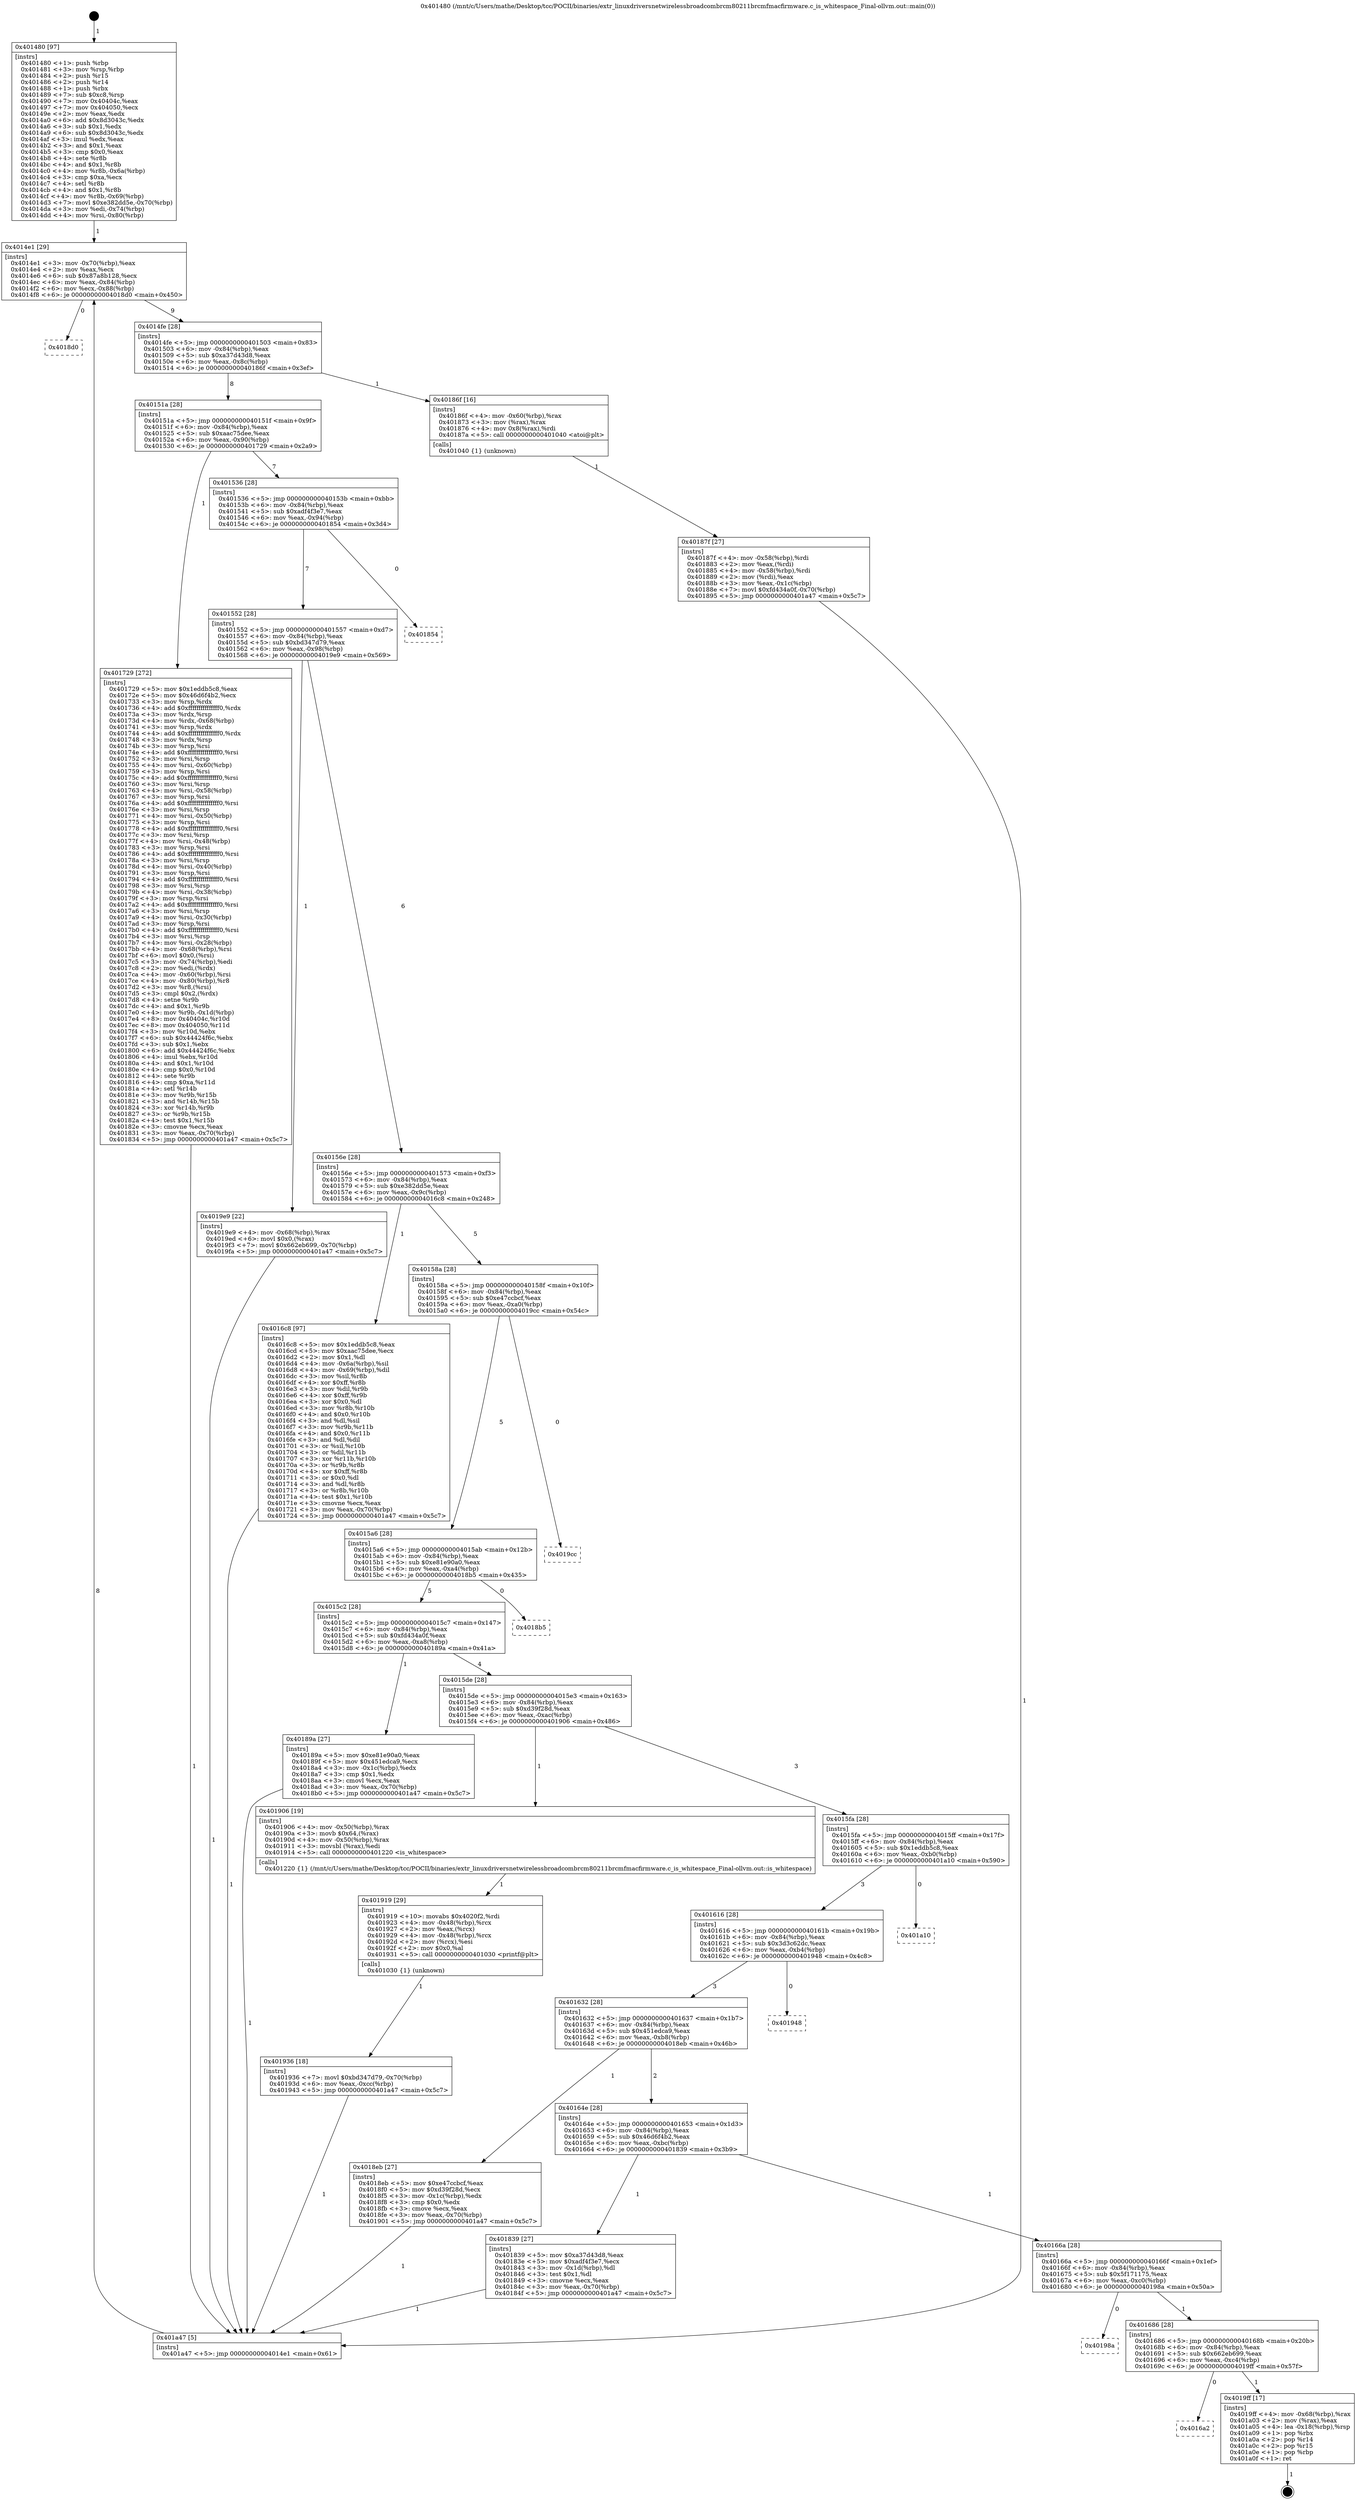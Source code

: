 digraph "0x401480" {
  label = "0x401480 (/mnt/c/Users/mathe/Desktop/tcc/POCII/binaries/extr_linuxdriversnetwirelessbroadcombrcm80211brcmfmacfirmware.c_is_whitespace_Final-ollvm.out::main(0))"
  labelloc = "t"
  node[shape=record]

  Entry [label="",width=0.3,height=0.3,shape=circle,fillcolor=black,style=filled]
  "0x4014e1" [label="{
     0x4014e1 [29]\l
     | [instrs]\l
     &nbsp;&nbsp;0x4014e1 \<+3\>: mov -0x70(%rbp),%eax\l
     &nbsp;&nbsp;0x4014e4 \<+2\>: mov %eax,%ecx\l
     &nbsp;&nbsp;0x4014e6 \<+6\>: sub $0x87a8b128,%ecx\l
     &nbsp;&nbsp;0x4014ec \<+6\>: mov %eax,-0x84(%rbp)\l
     &nbsp;&nbsp;0x4014f2 \<+6\>: mov %ecx,-0x88(%rbp)\l
     &nbsp;&nbsp;0x4014f8 \<+6\>: je 00000000004018d0 \<main+0x450\>\l
  }"]
  "0x4018d0" [label="{
     0x4018d0\l
  }", style=dashed]
  "0x4014fe" [label="{
     0x4014fe [28]\l
     | [instrs]\l
     &nbsp;&nbsp;0x4014fe \<+5\>: jmp 0000000000401503 \<main+0x83\>\l
     &nbsp;&nbsp;0x401503 \<+6\>: mov -0x84(%rbp),%eax\l
     &nbsp;&nbsp;0x401509 \<+5\>: sub $0xa37d43d8,%eax\l
     &nbsp;&nbsp;0x40150e \<+6\>: mov %eax,-0x8c(%rbp)\l
     &nbsp;&nbsp;0x401514 \<+6\>: je 000000000040186f \<main+0x3ef\>\l
  }"]
  Exit [label="",width=0.3,height=0.3,shape=circle,fillcolor=black,style=filled,peripheries=2]
  "0x40186f" [label="{
     0x40186f [16]\l
     | [instrs]\l
     &nbsp;&nbsp;0x40186f \<+4\>: mov -0x60(%rbp),%rax\l
     &nbsp;&nbsp;0x401873 \<+3\>: mov (%rax),%rax\l
     &nbsp;&nbsp;0x401876 \<+4\>: mov 0x8(%rax),%rdi\l
     &nbsp;&nbsp;0x40187a \<+5\>: call 0000000000401040 \<atoi@plt\>\l
     | [calls]\l
     &nbsp;&nbsp;0x401040 \{1\} (unknown)\l
  }"]
  "0x40151a" [label="{
     0x40151a [28]\l
     | [instrs]\l
     &nbsp;&nbsp;0x40151a \<+5\>: jmp 000000000040151f \<main+0x9f\>\l
     &nbsp;&nbsp;0x40151f \<+6\>: mov -0x84(%rbp),%eax\l
     &nbsp;&nbsp;0x401525 \<+5\>: sub $0xaac75dee,%eax\l
     &nbsp;&nbsp;0x40152a \<+6\>: mov %eax,-0x90(%rbp)\l
     &nbsp;&nbsp;0x401530 \<+6\>: je 0000000000401729 \<main+0x2a9\>\l
  }"]
  "0x4016a2" [label="{
     0x4016a2\l
  }", style=dashed]
  "0x401729" [label="{
     0x401729 [272]\l
     | [instrs]\l
     &nbsp;&nbsp;0x401729 \<+5\>: mov $0x1eddb5c8,%eax\l
     &nbsp;&nbsp;0x40172e \<+5\>: mov $0x46d6f4b2,%ecx\l
     &nbsp;&nbsp;0x401733 \<+3\>: mov %rsp,%rdx\l
     &nbsp;&nbsp;0x401736 \<+4\>: add $0xfffffffffffffff0,%rdx\l
     &nbsp;&nbsp;0x40173a \<+3\>: mov %rdx,%rsp\l
     &nbsp;&nbsp;0x40173d \<+4\>: mov %rdx,-0x68(%rbp)\l
     &nbsp;&nbsp;0x401741 \<+3\>: mov %rsp,%rdx\l
     &nbsp;&nbsp;0x401744 \<+4\>: add $0xfffffffffffffff0,%rdx\l
     &nbsp;&nbsp;0x401748 \<+3\>: mov %rdx,%rsp\l
     &nbsp;&nbsp;0x40174b \<+3\>: mov %rsp,%rsi\l
     &nbsp;&nbsp;0x40174e \<+4\>: add $0xfffffffffffffff0,%rsi\l
     &nbsp;&nbsp;0x401752 \<+3\>: mov %rsi,%rsp\l
     &nbsp;&nbsp;0x401755 \<+4\>: mov %rsi,-0x60(%rbp)\l
     &nbsp;&nbsp;0x401759 \<+3\>: mov %rsp,%rsi\l
     &nbsp;&nbsp;0x40175c \<+4\>: add $0xfffffffffffffff0,%rsi\l
     &nbsp;&nbsp;0x401760 \<+3\>: mov %rsi,%rsp\l
     &nbsp;&nbsp;0x401763 \<+4\>: mov %rsi,-0x58(%rbp)\l
     &nbsp;&nbsp;0x401767 \<+3\>: mov %rsp,%rsi\l
     &nbsp;&nbsp;0x40176a \<+4\>: add $0xfffffffffffffff0,%rsi\l
     &nbsp;&nbsp;0x40176e \<+3\>: mov %rsi,%rsp\l
     &nbsp;&nbsp;0x401771 \<+4\>: mov %rsi,-0x50(%rbp)\l
     &nbsp;&nbsp;0x401775 \<+3\>: mov %rsp,%rsi\l
     &nbsp;&nbsp;0x401778 \<+4\>: add $0xfffffffffffffff0,%rsi\l
     &nbsp;&nbsp;0x40177c \<+3\>: mov %rsi,%rsp\l
     &nbsp;&nbsp;0x40177f \<+4\>: mov %rsi,-0x48(%rbp)\l
     &nbsp;&nbsp;0x401783 \<+3\>: mov %rsp,%rsi\l
     &nbsp;&nbsp;0x401786 \<+4\>: add $0xfffffffffffffff0,%rsi\l
     &nbsp;&nbsp;0x40178a \<+3\>: mov %rsi,%rsp\l
     &nbsp;&nbsp;0x40178d \<+4\>: mov %rsi,-0x40(%rbp)\l
     &nbsp;&nbsp;0x401791 \<+3\>: mov %rsp,%rsi\l
     &nbsp;&nbsp;0x401794 \<+4\>: add $0xfffffffffffffff0,%rsi\l
     &nbsp;&nbsp;0x401798 \<+3\>: mov %rsi,%rsp\l
     &nbsp;&nbsp;0x40179b \<+4\>: mov %rsi,-0x38(%rbp)\l
     &nbsp;&nbsp;0x40179f \<+3\>: mov %rsp,%rsi\l
     &nbsp;&nbsp;0x4017a2 \<+4\>: add $0xfffffffffffffff0,%rsi\l
     &nbsp;&nbsp;0x4017a6 \<+3\>: mov %rsi,%rsp\l
     &nbsp;&nbsp;0x4017a9 \<+4\>: mov %rsi,-0x30(%rbp)\l
     &nbsp;&nbsp;0x4017ad \<+3\>: mov %rsp,%rsi\l
     &nbsp;&nbsp;0x4017b0 \<+4\>: add $0xfffffffffffffff0,%rsi\l
     &nbsp;&nbsp;0x4017b4 \<+3\>: mov %rsi,%rsp\l
     &nbsp;&nbsp;0x4017b7 \<+4\>: mov %rsi,-0x28(%rbp)\l
     &nbsp;&nbsp;0x4017bb \<+4\>: mov -0x68(%rbp),%rsi\l
     &nbsp;&nbsp;0x4017bf \<+6\>: movl $0x0,(%rsi)\l
     &nbsp;&nbsp;0x4017c5 \<+3\>: mov -0x74(%rbp),%edi\l
     &nbsp;&nbsp;0x4017c8 \<+2\>: mov %edi,(%rdx)\l
     &nbsp;&nbsp;0x4017ca \<+4\>: mov -0x60(%rbp),%rsi\l
     &nbsp;&nbsp;0x4017ce \<+4\>: mov -0x80(%rbp),%r8\l
     &nbsp;&nbsp;0x4017d2 \<+3\>: mov %r8,(%rsi)\l
     &nbsp;&nbsp;0x4017d5 \<+3\>: cmpl $0x2,(%rdx)\l
     &nbsp;&nbsp;0x4017d8 \<+4\>: setne %r9b\l
     &nbsp;&nbsp;0x4017dc \<+4\>: and $0x1,%r9b\l
     &nbsp;&nbsp;0x4017e0 \<+4\>: mov %r9b,-0x1d(%rbp)\l
     &nbsp;&nbsp;0x4017e4 \<+8\>: mov 0x40404c,%r10d\l
     &nbsp;&nbsp;0x4017ec \<+8\>: mov 0x404050,%r11d\l
     &nbsp;&nbsp;0x4017f4 \<+3\>: mov %r10d,%ebx\l
     &nbsp;&nbsp;0x4017f7 \<+6\>: sub $0x44424f6c,%ebx\l
     &nbsp;&nbsp;0x4017fd \<+3\>: sub $0x1,%ebx\l
     &nbsp;&nbsp;0x401800 \<+6\>: add $0x44424f6c,%ebx\l
     &nbsp;&nbsp;0x401806 \<+4\>: imul %ebx,%r10d\l
     &nbsp;&nbsp;0x40180a \<+4\>: and $0x1,%r10d\l
     &nbsp;&nbsp;0x40180e \<+4\>: cmp $0x0,%r10d\l
     &nbsp;&nbsp;0x401812 \<+4\>: sete %r9b\l
     &nbsp;&nbsp;0x401816 \<+4\>: cmp $0xa,%r11d\l
     &nbsp;&nbsp;0x40181a \<+4\>: setl %r14b\l
     &nbsp;&nbsp;0x40181e \<+3\>: mov %r9b,%r15b\l
     &nbsp;&nbsp;0x401821 \<+3\>: and %r14b,%r15b\l
     &nbsp;&nbsp;0x401824 \<+3\>: xor %r14b,%r9b\l
     &nbsp;&nbsp;0x401827 \<+3\>: or %r9b,%r15b\l
     &nbsp;&nbsp;0x40182a \<+4\>: test $0x1,%r15b\l
     &nbsp;&nbsp;0x40182e \<+3\>: cmovne %ecx,%eax\l
     &nbsp;&nbsp;0x401831 \<+3\>: mov %eax,-0x70(%rbp)\l
     &nbsp;&nbsp;0x401834 \<+5\>: jmp 0000000000401a47 \<main+0x5c7\>\l
  }"]
  "0x401536" [label="{
     0x401536 [28]\l
     | [instrs]\l
     &nbsp;&nbsp;0x401536 \<+5\>: jmp 000000000040153b \<main+0xbb\>\l
     &nbsp;&nbsp;0x40153b \<+6\>: mov -0x84(%rbp),%eax\l
     &nbsp;&nbsp;0x401541 \<+5\>: sub $0xadf4f3e7,%eax\l
     &nbsp;&nbsp;0x401546 \<+6\>: mov %eax,-0x94(%rbp)\l
     &nbsp;&nbsp;0x40154c \<+6\>: je 0000000000401854 \<main+0x3d4\>\l
  }"]
  "0x4019ff" [label="{
     0x4019ff [17]\l
     | [instrs]\l
     &nbsp;&nbsp;0x4019ff \<+4\>: mov -0x68(%rbp),%rax\l
     &nbsp;&nbsp;0x401a03 \<+2\>: mov (%rax),%eax\l
     &nbsp;&nbsp;0x401a05 \<+4\>: lea -0x18(%rbp),%rsp\l
     &nbsp;&nbsp;0x401a09 \<+1\>: pop %rbx\l
     &nbsp;&nbsp;0x401a0a \<+2\>: pop %r14\l
     &nbsp;&nbsp;0x401a0c \<+2\>: pop %r15\l
     &nbsp;&nbsp;0x401a0e \<+1\>: pop %rbp\l
     &nbsp;&nbsp;0x401a0f \<+1\>: ret\l
  }"]
  "0x401854" [label="{
     0x401854\l
  }", style=dashed]
  "0x401552" [label="{
     0x401552 [28]\l
     | [instrs]\l
     &nbsp;&nbsp;0x401552 \<+5\>: jmp 0000000000401557 \<main+0xd7\>\l
     &nbsp;&nbsp;0x401557 \<+6\>: mov -0x84(%rbp),%eax\l
     &nbsp;&nbsp;0x40155d \<+5\>: sub $0xbd347d79,%eax\l
     &nbsp;&nbsp;0x401562 \<+6\>: mov %eax,-0x98(%rbp)\l
     &nbsp;&nbsp;0x401568 \<+6\>: je 00000000004019e9 \<main+0x569\>\l
  }"]
  "0x401686" [label="{
     0x401686 [28]\l
     | [instrs]\l
     &nbsp;&nbsp;0x401686 \<+5\>: jmp 000000000040168b \<main+0x20b\>\l
     &nbsp;&nbsp;0x40168b \<+6\>: mov -0x84(%rbp),%eax\l
     &nbsp;&nbsp;0x401691 \<+5\>: sub $0x662eb699,%eax\l
     &nbsp;&nbsp;0x401696 \<+6\>: mov %eax,-0xc4(%rbp)\l
     &nbsp;&nbsp;0x40169c \<+6\>: je 00000000004019ff \<main+0x57f\>\l
  }"]
  "0x4019e9" [label="{
     0x4019e9 [22]\l
     | [instrs]\l
     &nbsp;&nbsp;0x4019e9 \<+4\>: mov -0x68(%rbp),%rax\l
     &nbsp;&nbsp;0x4019ed \<+6\>: movl $0x0,(%rax)\l
     &nbsp;&nbsp;0x4019f3 \<+7\>: movl $0x662eb699,-0x70(%rbp)\l
     &nbsp;&nbsp;0x4019fa \<+5\>: jmp 0000000000401a47 \<main+0x5c7\>\l
  }"]
  "0x40156e" [label="{
     0x40156e [28]\l
     | [instrs]\l
     &nbsp;&nbsp;0x40156e \<+5\>: jmp 0000000000401573 \<main+0xf3\>\l
     &nbsp;&nbsp;0x401573 \<+6\>: mov -0x84(%rbp),%eax\l
     &nbsp;&nbsp;0x401579 \<+5\>: sub $0xe382dd5e,%eax\l
     &nbsp;&nbsp;0x40157e \<+6\>: mov %eax,-0x9c(%rbp)\l
     &nbsp;&nbsp;0x401584 \<+6\>: je 00000000004016c8 \<main+0x248\>\l
  }"]
  "0x40198a" [label="{
     0x40198a\l
  }", style=dashed]
  "0x4016c8" [label="{
     0x4016c8 [97]\l
     | [instrs]\l
     &nbsp;&nbsp;0x4016c8 \<+5\>: mov $0x1eddb5c8,%eax\l
     &nbsp;&nbsp;0x4016cd \<+5\>: mov $0xaac75dee,%ecx\l
     &nbsp;&nbsp;0x4016d2 \<+2\>: mov $0x1,%dl\l
     &nbsp;&nbsp;0x4016d4 \<+4\>: mov -0x6a(%rbp),%sil\l
     &nbsp;&nbsp;0x4016d8 \<+4\>: mov -0x69(%rbp),%dil\l
     &nbsp;&nbsp;0x4016dc \<+3\>: mov %sil,%r8b\l
     &nbsp;&nbsp;0x4016df \<+4\>: xor $0xff,%r8b\l
     &nbsp;&nbsp;0x4016e3 \<+3\>: mov %dil,%r9b\l
     &nbsp;&nbsp;0x4016e6 \<+4\>: xor $0xff,%r9b\l
     &nbsp;&nbsp;0x4016ea \<+3\>: xor $0x0,%dl\l
     &nbsp;&nbsp;0x4016ed \<+3\>: mov %r8b,%r10b\l
     &nbsp;&nbsp;0x4016f0 \<+4\>: and $0x0,%r10b\l
     &nbsp;&nbsp;0x4016f4 \<+3\>: and %dl,%sil\l
     &nbsp;&nbsp;0x4016f7 \<+3\>: mov %r9b,%r11b\l
     &nbsp;&nbsp;0x4016fa \<+4\>: and $0x0,%r11b\l
     &nbsp;&nbsp;0x4016fe \<+3\>: and %dl,%dil\l
     &nbsp;&nbsp;0x401701 \<+3\>: or %sil,%r10b\l
     &nbsp;&nbsp;0x401704 \<+3\>: or %dil,%r11b\l
     &nbsp;&nbsp;0x401707 \<+3\>: xor %r11b,%r10b\l
     &nbsp;&nbsp;0x40170a \<+3\>: or %r9b,%r8b\l
     &nbsp;&nbsp;0x40170d \<+4\>: xor $0xff,%r8b\l
     &nbsp;&nbsp;0x401711 \<+3\>: or $0x0,%dl\l
     &nbsp;&nbsp;0x401714 \<+3\>: and %dl,%r8b\l
     &nbsp;&nbsp;0x401717 \<+3\>: or %r8b,%r10b\l
     &nbsp;&nbsp;0x40171a \<+4\>: test $0x1,%r10b\l
     &nbsp;&nbsp;0x40171e \<+3\>: cmovne %ecx,%eax\l
     &nbsp;&nbsp;0x401721 \<+3\>: mov %eax,-0x70(%rbp)\l
     &nbsp;&nbsp;0x401724 \<+5\>: jmp 0000000000401a47 \<main+0x5c7\>\l
  }"]
  "0x40158a" [label="{
     0x40158a [28]\l
     | [instrs]\l
     &nbsp;&nbsp;0x40158a \<+5\>: jmp 000000000040158f \<main+0x10f\>\l
     &nbsp;&nbsp;0x40158f \<+6\>: mov -0x84(%rbp),%eax\l
     &nbsp;&nbsp;0x401595 \<+5\>: sub $0xe47ccbcf,%eax\l
     &nbsp;&nbsp;0x40159a \<+6\>: mov %eax,-0xa0(%rbp)\l
     &nbsp;&nbsp;0x4015a0 \<+6\>: je 00000000004019cc \<main+0x54c\>\l
  }"]
  "0x401a47" [label="{
     0x401a47 [5]\l
     | [instrs]\l
     &nbsp;&nbsp;0x401a47 \<+5\>: jmp 00000000004014e1 \<main+0x61\>\l
  }"]
  "0x401480" [label="{
     0x401480 [97]\l
     | [instrs]\l
     &nbsp;&nbsp;0x401480 \<+1\>: push %rbp\l
     &nbsp;&nbsp;0x401481 \<+3\>: mov %rsp,%rbp\l
     &nbsp;&nbsp;0x401484 \<+2\>: push %r15\l
     &nbsp;&nbsp;0x401486 \<+2\>: push %r14\l
     &nbsp;&nbsp;0x401488 \<+1\>: push %rbx\l
     &nbsp;&nbsp;0x401489 \<+7\>: sub $0xc8,%rsp\l
     &nbsp;&nbsp;0x401490 \<+7\>: mov 0x40404c,%eax\l
     &nbsp;&nbsp;0x401497 \<+7\>: mov 0x404050,%ecx\l
     &nbsp;&nbsp;0x40149e \<+2\>: mov %eax,%edx\l
     &nbsp;&nbsp;0x4014a0 \<+6\>: add $0x8d3043c,%edx\l
     &nbsp;&nbsp;0x4014a6 \<+3\>: sub $0x1,%edx\l
     &nbsp;&nbsp;0x4014a9 \<+6\>: sub $0x8d3043c,%edx\l
     &nbsp;&nbsp;0x4014af \<+3\>: imul %edx,%eax\l
     &nbsp;&nbsp;0x4014b2 \<+3\>: and $0x1,%eax\l
     &nbsp;&nbsp;0x4014b5 \<+3\>: cmp $0x0,%eax\l
     &nbsp;&nbsp;0x4014b8 \<+4\>: sete %r8b\l
     &nbsp;&nbsp;0x4014bc \<+4\>: and $0x1,%r8b\l
     &nbsp;&nbsp;0x4014c0 \<+4\>: mov %r8b,-0x6a(%rbp)\l
     &nbsp;&nbsp;0x4014c4 \<+3\>: cmp $0xa,%ecx\l
     &nbsp;&nbsp;0x4014c7 \<+4\>: setl %r8b\l
     &nbsp;&nbsp;0x4014cb \<+4\>: and $0x1,%r8b\l
     &nbsp;&nbsp;0x4014cf \<+4\>: mov %r8b,-0x69(%rbp)\l
     &nbsp;&nbsp;0x4014d3 \<+7\>: movl $0xe382dd5e,-0x70(%rbp)\l
     &nbsp;&nbsp;0x4014da \<+3\>: mov %edi,-0x74(%rbp)\l
     &nbsp;&nbsp;0x4014dd \<+4\>: mov %rsi,-0x80(%rbp)\l
  }"]
  "0x401936" [label="{
     0x401936 [18]\l
     | [instrs]\l
     &nbsp;&nbsp;0x401936 \<+7\>: movl $0xbd347d79,-0x70(%rbp)\l
     &nbsp;&nbsp;0x40193d \<+6\>: mov %eax,-0xcc(%rbp)\l
     &nbsp;&nbsp;0x401943 \<+5\>: jmp 0000000000401a47 \<main+0x5c7\>\l
  }"]
  "0x401919" [label="{
     0x401919 [29]\l
     | [instrs]\l
     &nbsp;&nbsp;0x401919 \<+10\>: movabs $0x4020f2,%rdi\l
     &nbsp;&nbsp;0x401923 \<+4\>: mov -0x48(%rbp),%rcx\l
     &nbsp;&nbsp;0x401927 \<+2\>: mov %eax,(%rcx)\l
     &nbsp;&nbsp;0x401929 \<+4\>: mov -0x48(%rbp),%rcx\l
     &nbsp;&nbsp;0x40192d \<+2\>: mov (%rcx),%esi\l
     &nbsp;&nbsp;0x40192f \<+2\>: mov $0x0,%al\l
     &nbsp;&nbsp;0x401931 \<+5\>: call 0000000000401030 \<printf@plt\>\l
     | [calls]\l
     &nbsp;&nbsp;0x401030 \{1\} (unknown)\l
  }"]
  "0x4019cc" [label="{
     0x4019cc\l
  }", style=dashed]
  "0x4015a6" [label="{
     0x4015a6 [28]\l
     | [instrs]\l
     &nbsp;&nbsp;0x4015a6 \<+5\>: jmp 00000000004015ab \<main+0x12b\>\l
     &nbsp;&nbsp;0x4015ab \<+6\>: mov -0x84(%rbp),%eax\l
     &nbsp;&nbsp;0x4015b1 \<+5\>: sub $0xe81e90a0,%eax\l
     &nbsp;&nbsp;0x4015b6 \<+6\>: mov %eax,-0xa4(%rbp)\l
     &nbsp;&nbsp;0x4015bc \<+6\>: je 00000000004018b5 \<main+0x435\>\l
  }"]
  "0x40187f" [label="{
     0x40187f [27]\l
     | [instrs]\l
     &nbsp;&nbsp;0x40187f \<+4\>: mov -0x58(%rbp),%rdi\l
     &nbsp;&nbsp;0x401883 \<+2\>: mov %eax,(%rdi)\l
     &nbsp;&nbsp;0x401885 \<+4\>: mov -0x58(%rbp),%rdi\l
     &nbsp;&nbsp;0x401889 \<+2\>: mov (%rdi),%eax\l
     &nbsp;&nbsp;0x40188b \<+3\>: mov %eax,-0x1c(%rbp)\l
     &nbsp;&nbsp;0x40188e \<+7\>: movl $0xfd434a0f,-0x70(%rbp)\l
     &nbsp;&nbsp;0x401895 \<+5\>: jmp 0000000000401a47 \<main+0x5c7\>\l
  }"]
  "0x4018b5" [label="{
     0x4018b5\l
  }", style=dashed]
  "0x4015c2" [label="{
     0x4015c2 [28]\l
     | [instrs]\l
     &nbsp;&nbsp;0x4015c2 \<+5\>: jmp 00000000004015c7 \<main+0x147\>\l
     &nbsp;&nbsp;0x4015c7 \<+6\>: mov -0x84(%rbp),%eax\l
     &nbsp;&nbsp;0x4015cd \<+5\>: sub $0xfd434a0f,%eax\l
     &nbsp;&nbsp;0x4015d2 \<+6\>: mov %eax,-0xa8(%rbp)\l
     &nbsp;&nbsp;0x4015d8 \<+6\>: je 000000000040189a \<main+0x41a\>\l
  }"]
  "0x40166a" [label="{
     0x40166a [28]\l
     | [instrs]\l
     &nbsp;&nbsp;0x40166a \<+5\>: jmp 000000000040166f \<main+0x1ef\>\l
     &nbsp;&nbsp;0x40166f \<+6\>: mov -0x84(%rbp),%eax\l
     &nbsp;&nbsp;0x401675 \<+5\>: sub $0x5f171175,%eax\l
     &nbsp;&nbsp;0x40167a \<+6\>: mov %eax,-0xc0(%rbp)\l
     &nbsp;&nbsp;0x401680 \<+6\>: je 000000000040198a \<main+0x50a\>\l
  }"]
  "0x40189a" [label="{
     0x40189a [27]\l
     | [instrs]\l
     &nbsp;&nbsp;0x40189a \<+5\>: mov $0xe81e90a0,%eax\l
     &nbsp;&nbsp;0x40189f \<+5\>: mov $0x451edca9,%ecx\l
     &nbsp;&nbsp;0x4018a4 \<+3\>: mov -0x1c(%rbp),%edx\l
     &nbsp;&nbsp;0x4018a7 \<+3\>: cmp $0x1,%edx\l
     &nbsp;&nbsp;0x4018aa \<+3\>: cmovl %ecx,%eax\l
     &nbsp;&nbsp;0x4018ad \<+3\>: mov %eax,-0x70(%rbp)\l
     &nbsp;&nbsp;0x4018b0 \<+5\>: jmp 0000000000401a47 \<main+0x5c7\>\l
  }"]
  "0x4015de" [label="{
     0x4015de [28]\l
     | [instrs]\l
     &nbsp;&nbsp;0x4015de \<+5\>: jmp 00000000004015e3 \<main+0x163\>\l
     &nbsp;&nbsp;0x4015e3 \<+6\>: mov -0x84(%rbp),%eax\l
     &nbsp;&nbsp;0x4015e9 \<+5\>: sub $0xd39f28d,%eax\l
     &nbsp;&nbsp;0x4015ee \<+6\>: mov %eax,-0xac(%rbp)\l
     &nbsp;&nbsp;0x4015f4 \<+6\>: je 0000000000401906 \<main+0x486\>\l
  }"]
  "0x401839" [label="{
     0x401839 [27]\l
     | [instrs]\l
     &nbsp;&nbsp;0x401839 \<+5\>: mov $0xa37d43d8,%eax\l
     &nbsp;&nbsp;0x40183e \<+5\>: mov $0xadf4f3e7,%ecx\l
     &nbsp;&nbsp;0x401843 \<+3\>: mov -0x1d(%rbp),%dl\l
     &nbsp;&nbsp;0x401846 \<+3\>: test $0x1,%dl\l
     &nbsp;&nbsp;0x401849 \<+3\>: cmovne %ecx,%eax\l
     &nbsp;&nbsp;0x40184c \<+3\>: mov %eax,-0x70(%rbp)\l
     &nbsp;&nbsp;0x40184f \<+5\>: jmp 0000000000401a47 \<main+0x5c7\>\l
  }"]
  "0x401906" [label="{
     0x401906 [19]\l
     | [instrs]\l
     &nbsp;&nbsp;0x401906 \<+4\>: mov -0x50(%rbp),%rax\l
     &nbsp;&nbsp;0x40190a \<+3\>: movb $0x64,(%rax)\l
     &nbsp;&nbsp;0x40190d \<+4\>: mov -0x50(%rbp),%rax\l
     &nbsp;&nbsp;0x401911 \<+3\>: movsbl (%rax),%edi\l
     &nbsp;&nbsp;0x401914 \<+5\>: call 0000000000401220 \<is_whitespace\>\l
     | [calls]\l
     &nbsp;&nbsp;0x401220 \{1\} (/mnt/c/Users/mathe/Desktop/tcc/POCII/binaries/extr_linuxdriversnetwirelessbroadcombrcm80211brcmfmacfirmware.c_is_whitespace_Final-ollvm.out::is_whitespace)\l
  }"]
  "0x4015fa" [label="{
     0x4015fa [28]\l
     | [instrs]\l
     &nbsp;&nbsp;0x4015fa \<+5\>: jmp 00000000004015ff \<main+0x17f\>\l
     &nbsp;&nbsp;0x4015ff \<+6\>: mov -0x84(%rbp),%eax\l
     &nbsp;&nbsp;0x401605 \<+5\>: sub $0x1eddb5c8,%eax\l
     &nbsp;&nbsp;0x40160a \<+6\>: mov %eax,-0xb0(%rbp)\l
     &nbsp;&nbsp;0x401610 \<+6\>: je 0000000000401a10 \<main+0x590\>\l
  }"]
  "0x40164e" [label="{
     0x40164e [28]\l
     | [instrs]\l
     &nbsp;&nbsp;0x40164e \<+5\>: jmp 0000000000401653 \<main+0x1d3\>\l
     &nbsp;&nbsp;0x401653 \<+6\>: mov -0x84(%rbp),%eax\l
     &nbsp;&nbsp;0x401659 \<+5\>: sub $0x46d6f4b2,%eax\l
     &nbsp;&nbsp;0x40165e \<+6\>: mov %eax,-0xbc(%rbp)\l
     &nbsp;&nbsp;0x401664 \<+6\>: je 0000000000401839 \<main+0x3b9\>\l
  }"]
  "0x401a10" [label="{
     0x401a10\l
  }", style=dashed]
  "0x401616" [label="{
     0x401616 [28]\l
     | [instrs]\l
     &nbsp;&nbsp;0x401616 \<+5\>: jmp 000000000040161b \<main+0x19b\>\l
     &nbsp;&nbsp;0x40161b \<+6\>: mov -0x84(%rbp),%eax\l
     &nbsp;&nbsp;0x401621 \<+5\>: sub $0x3d3c62dc,%eax\l
     &nbsp;&nbsp;0x401626 \<+6\>: mov %eax,-0xb4(%rbp)\l
     &nbsp;&nbsp;0x40162c \<+6\>: je 0000000000401948 \<main+0x4c8\>\l
  }"]
  "0x4018eb" [label="{
     0x4018eb [27]\l
     | [instrs]\l
     &nbsp;&nbsp;0x4018eb \<+5\>: mov $0xe47ccbcf,%eax\l
     &nbsp;&nbsp;0x4018f0 \<+5\>: mov $0xd39f28d,%ecx\l
     &nbsp;&nbsp;0x4018f5 \<+3\>: mov -0x1c(%rbp),%edx\l
     &nbsp;&nbsp;0x4018f8 \<+3\>: cmp $0x0,%edx\l
     &nbsp;&nbsp;0x4018fb \<+3\>: cmove %ecx,%eax\l
     &nbsp;&nbsp;0x4018fe \<+3\>: mov %eax,-0x70(%rbp)\l
     &nbsp;&nbsp;0x401901 \<+5\>: jmp 0000000000401a47 \<main+0x5c7\>\l
  }"]
  "0x401948" [label="{
     0x401948\l
  }", style=dashed]
  "0x401632" [label="{
     0x401632 [28]\l
     | [instrs]\l
     &nbsp;&nbsp;0x401632 \<+5\>: jmp 0000000000401637 \<main+0x1b7\>\l
     &nbsp;&nbsp;0x401637 \<+6\>: mov -0x84(%rbp),%eax\l
     &nbsp;&nbsp;0x40163d \<+5\>: sub $0x451edca9,%eax\l
     &nbsp;&nbsp;0x401642 \<+6\>: mov %eax,-0xb8(%rbp)\l
     &nbsp;&nbsp;0x401648 \<+6\>: je 00000000004018eb \<main+0x46b\>\l
  }"]
  Entry -> "0x401480" [label=" 1"]
  "0x4014e1" -> "0x4018d0" [label=" 0"]
  "0x4014e1" -> "0x4014fe" [label=" 9"]
  "0x4019ff" -> Exit [label=" 1"]
  "0x4014fe" -> "0x40186f" [label=" 1"]
  "0x4014fe" -> "0x40151a" [label=" 8"]
  "0x401686" -> "0x4016a2" [label=" 0"]
  "0x40151a" -> "0x401729" [label=" 1"]
  "0x40151a" -> "0x401536" [label=" 7"]
  "0x401686" -> "0x4019ff" [label=" 1"]
  "0x401536" -> "0x401854" [label=" 0"]
  "0x401536" -> "0x401552" [label=" 7"]
  "0x40166a" -> "0x401686" [label=" 1"]
  "0x401552" -> "0x4019e9" [label=" 1"]
  "0x401552" -> "0x40156e" [label=" 6"]
  "0x40166a" -> "0x40198a" [label=" 0"]
  "0x40156e" -> "0x4016c8" [label=" 1"]
  "0x40156e" -> "0x40158a" [label=" 5"]
  "0x4016c8" -> "0x401a47" [label=" 1"]
  "0x401480" -> "0x4014e1" [label=" 1"]
  "0x401a47" -> "0x4014e1" [label=" 8"]
  "0x4019e9" -> "0x401a47" [label=" 1"]
  "0x401729" -> "0x401a47" [label=" 1"]
  "0x401936" -> "0x401a47" [label=" 1"]
  "0x40158a" -> "0x4019cc" [label=" 0"]
  "0x40158a" -> "0x4015a6" [label=" 5"]
  "0x401919" -> "0x401936" [label=" 1"]
  "0x4015a6" -> "0x4018b5" [label=" 0"]
  "0x4015a6" -> "0x4015c2" [label=" 5"]
  "0x401906" -> "0x401919" [label=" 1"]
  "0x4015c2" -> "0x40189a" [label=" 1"]
  "0x4015c2" -> "0x4015de" [label=" 4"]
  "0x4018eb" -> "0x401a47" [label=" 1"]
  "0x4015de" -> "0x401906" [label=" 1"]
  "0x4015de" -> "0x4015fa" [label=" 3"]
  "0x40189a" -> "0x401a47" [label=" 1"]
  "0x4015fa" -> "0x401a10" [label=" 0"]
  "0x4015fa" -> "0x401616" [label=" 3"]
  "0x40186f" -> "0x40187f" [label=" 1"]
  "0x401616" -> "0x401948" [label=" 0"]
  "0x401616" -> "0x401632" [label=" 3"]
  "0x401839" -> "0x401a47" [label=" 1"]
  "0x401632" -> "0x4018eb" [label=" 1"]
  "0x401632" -> "0x40164e" [label=" 2"]
  "0x40187f" -> "0x401a47" [label=" 1"]
  "0x40164e" -> "0x401839" [label=" 1"]
  "0x40164e" -> "0x40166a" [label=" 1"]
}
